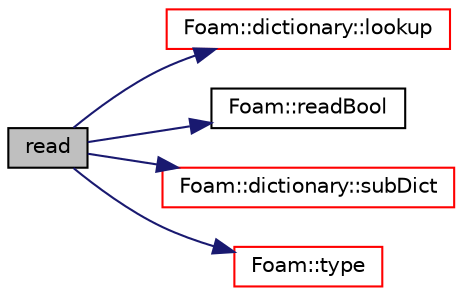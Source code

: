 digraph "read"
{
  bgcolor="transparent";
  edge [fontname="Helvetica",fontsize="10",labelfontname="Helvetica",labelfontsize="10"];
  node [fontname="Helvetica",fontsize="10",shape=record];
  rankdir="LR";
  Node723 [label="read",height=0.2,width=0.4,color="black", fillcolor="grey75", style="filled", fontcolor="black"];
  Node723 -> Node724 [color="midnightblue",fontsize="10",style="solid",fontname="Helvetica"];
  Node724 [label="Foam::dictionary::lookup",height=0.2,width=0.4,color="red",URL="$a27129.html#a6a0727fa523e48977e27348663def509",tooltip="Find and return an entry data stream. "];
  Node723 -> Node1021 [color="midnightblue",fontsize="10",style="solid",fontname="Helvetica"];
  Node1021 [label="Foam::readBool",height=0.2,width=0.4,color="black",URL="$a21851.html#a128e6922f1b49f939c43266d8ad70ab8"];
  Node723 -> Node950 [color="midnightblue",fontsize="10",style="solid",fontname="Helvetica"];
  Node950 [label="Foam::dictionary::subDict",height=0.2,width=0.4,color="red",URL="$a27129.html#aaa26b5f2da6aff5a6a59af5407f1bf59",tooltip="Find and return a sub-dictionary. "];
  Node723 -> Node861 [color="midnightblue",fontsize="10",style="solid",fontname="Helvetica"];
  Node861 [label="Foam::type",height=0.2,width=0.4,color="red",URL="$a21851.html#aec48583af672626378f501eb9fc32cd1",tooltip="Return the file type: DIRECTORY or FILE. "];
}
